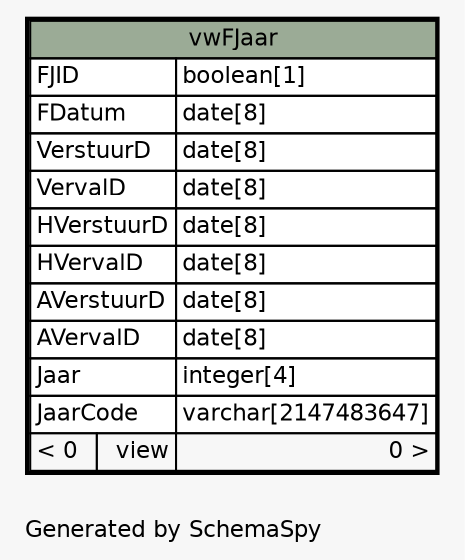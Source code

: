 // dot 2.40.1 on Linux 4.19.0-6-amd64
// SchemaSpy rev 590
digraph "oneDegreeRelationshipsDiagram" {
  graph [
    rankdir="RL"
    bgcolor="#f7f7f7"
    label="\nGenerated by SchemaSpy"
    labeljust="l"
    nodesep="0.18"
    ranksep="0.46"
    fontname="Helvetica"
    fontsize="11"
  ];
  node [
    fontname="Helvetica"
    fontsize="11"
    shape="plaintext"
  ];
  edge [
    arrowsize="0.8"
  ];
  "vwFJaar" [
    label=<
    <TABLE BORDER="2" CELLBORDER="1" CELLSPACING="0" BGCOLOR="#ffffff">
      <TR><TD COLSPAN="3" BGCOLOR="#9bab96" ALIGN="CENTER">vwFJaar</TD></TR>
      <TR><TD PORT="FJID" COLSPAN="2" ALIGN="LEFT">FJID</TD><TD PORT="FJID.type" ALIGN="LEFT">boolean[1]</TD></TR>
      <TR><TD PORT="FDatum" COLSPAN="2" ALIGN="LEFT">FDatum</TD><TD PORT="FDatum.type" ALIGN="LEFT">date[8]</TD></TR>
      <TR><TD PORT="VerstuurD" COLSPAN="2" ALIGN="LEFT">VerstuurD</TD><TD PORT="VerstuurD.type" ALIGN="LEFT">date[8]</TD></TR>
      <TR><TD PORT="VervalD" COLSPAN="2" ALIGN="LEFT">VervalD</TD><TD PORT="VervalD.type" ALIGN="LEFT">date[8]</TD></TR>
      <TR><TD PORT="HVerstuurD" COLSPAN="2" ALIGN="LEFT">HVerstuurD</TD><TD PORT="HVerstuurD.type" ALIGN="LEFT">date[8]</TD></TR>
      <TR><TD PORT="HVervalD" COLSPAN="2" ALIGN="LEFT">HVervalD</TD><TD PORT="HVervalD.type" ALIGN="LEFT">date[8]</TD></TR>
      <TR><TD PORT="AVerstuurD" COLSPAN="2" ALIGN="LEFT">AVerstuurD</TD><TD PORT="AVerstuurD.type" ALIGN="LEFT">date[8]</TD></TR>
      <TR><TD PORT="AVervalD" COLSPAN="2" ALIGN="LEFT">AVervalD</TD><TD PORT="AVervalD.type" ALIGN="LEFT">date[8]</TD></TR>
      <TR><TD PORT="Jaar" COLSPAN="2" ALIGN="LEFT">Jaar</TD><TD PORT="Jaar.type" ALIGN="LEFT">integer[4]</TD></TR>
      <TR><TD PORT="JaarCode" COLSPAN="2" ALIGN="LEFT">JaarCode</TD><TD PORT="JaarCode.type" ALIGN="LEFT">varchar[2147483647]</TD></TR>
      <TR><TD ALIGN="LEFT" BGCOLOR="#f7f7f7">&lt; 0</TD><TD ALIGN="RIGHT" BGCOLOR="#f7f7f7">view</TD><TD ALIGN="RIGHT" BGCOLOR="#f7f7f7">0 &gt;</TD></TR>
    </TABLE>>
    URL="vwFJaar.html"
    tooltip="vwFJaar"
  ];
}
